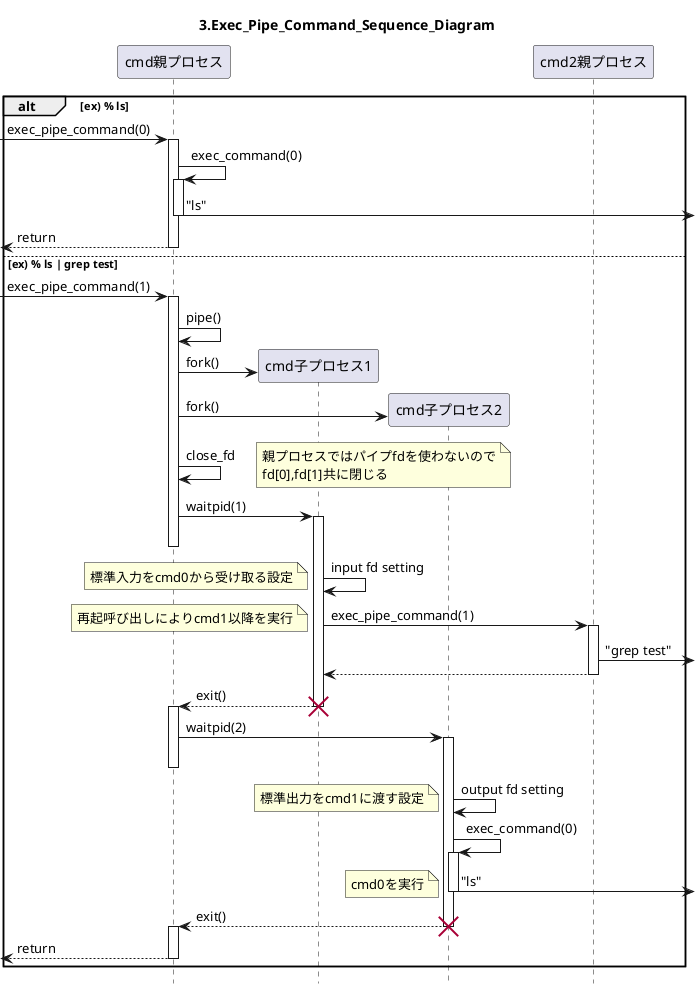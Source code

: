 

@startuml
title 3.Exec_Pipe_Command_Sequence_Diagram
hide footbox

participant "cmd親プロセス" as Parent1
participant "cmd子プロセス1" as Child1
participant "cmd子プロセス2" as Child2
participant "cmd2親プロセス" as Parent2

alt ex) % ls
	[->Parent1 : exec_pipe_command(0)
	activate Parent1
	Parent1 -> Parent1 : exec_command(0)
	activate Parent1
	Parent1->] : "ls"
	deactivate Parent1
	[<--Parent1 : return
	deactivate Parent1
else ex) % ls | grep test
	[->Parent1 : exec_pipe_command(1)
	activate Parent1
	Parent1->Parent1 : pipe()
	create Child1
	Parent1->Child1 : fork()
	create Child2
	Parent1->Child2 : fork()
	Parent1->Parent1 : close_fd
	note right: 親プロセスではパイプfdを使わないので\nfd[0],fd[1]共に閉じる
	Parent1->Child1 : waitpid(1)
	activate Child1
	deactivate Parent1
	Child1->Child1 : input fd setting
	note left: 標準入力をcmd0から受け取る設定
	Child1->Parent2 : exec_pipe_command(1)
	note left: 再起呼び出しによりcmd1以降を実行
	activate Parent2
	Parent2->] : "grep test"
	Child1<--Parent2
	deactivate Parent2
	Parent1<--Child1 : exit()
	deactivate Child1
	destroy Child1
	activate Parent1
	Parent1->Child2 : waitpid(2)
	activate Child2
	deactivate Parent1
	Child2->Child2 : output fd setting
	note left: 標準出力をcmd1に渡す設定
	Child2->Child2 : exec_command(0)
	activate Child2
	Child2->] : "ls"
	deactivate Child2
	note left: cmd0を実行
	Parent1<--Child2 : exit()
	deactivate Child2
	destroy Child2
	activate Parent1
	[<--Parent1 : return
	deactivate Parent1
end


@enduml